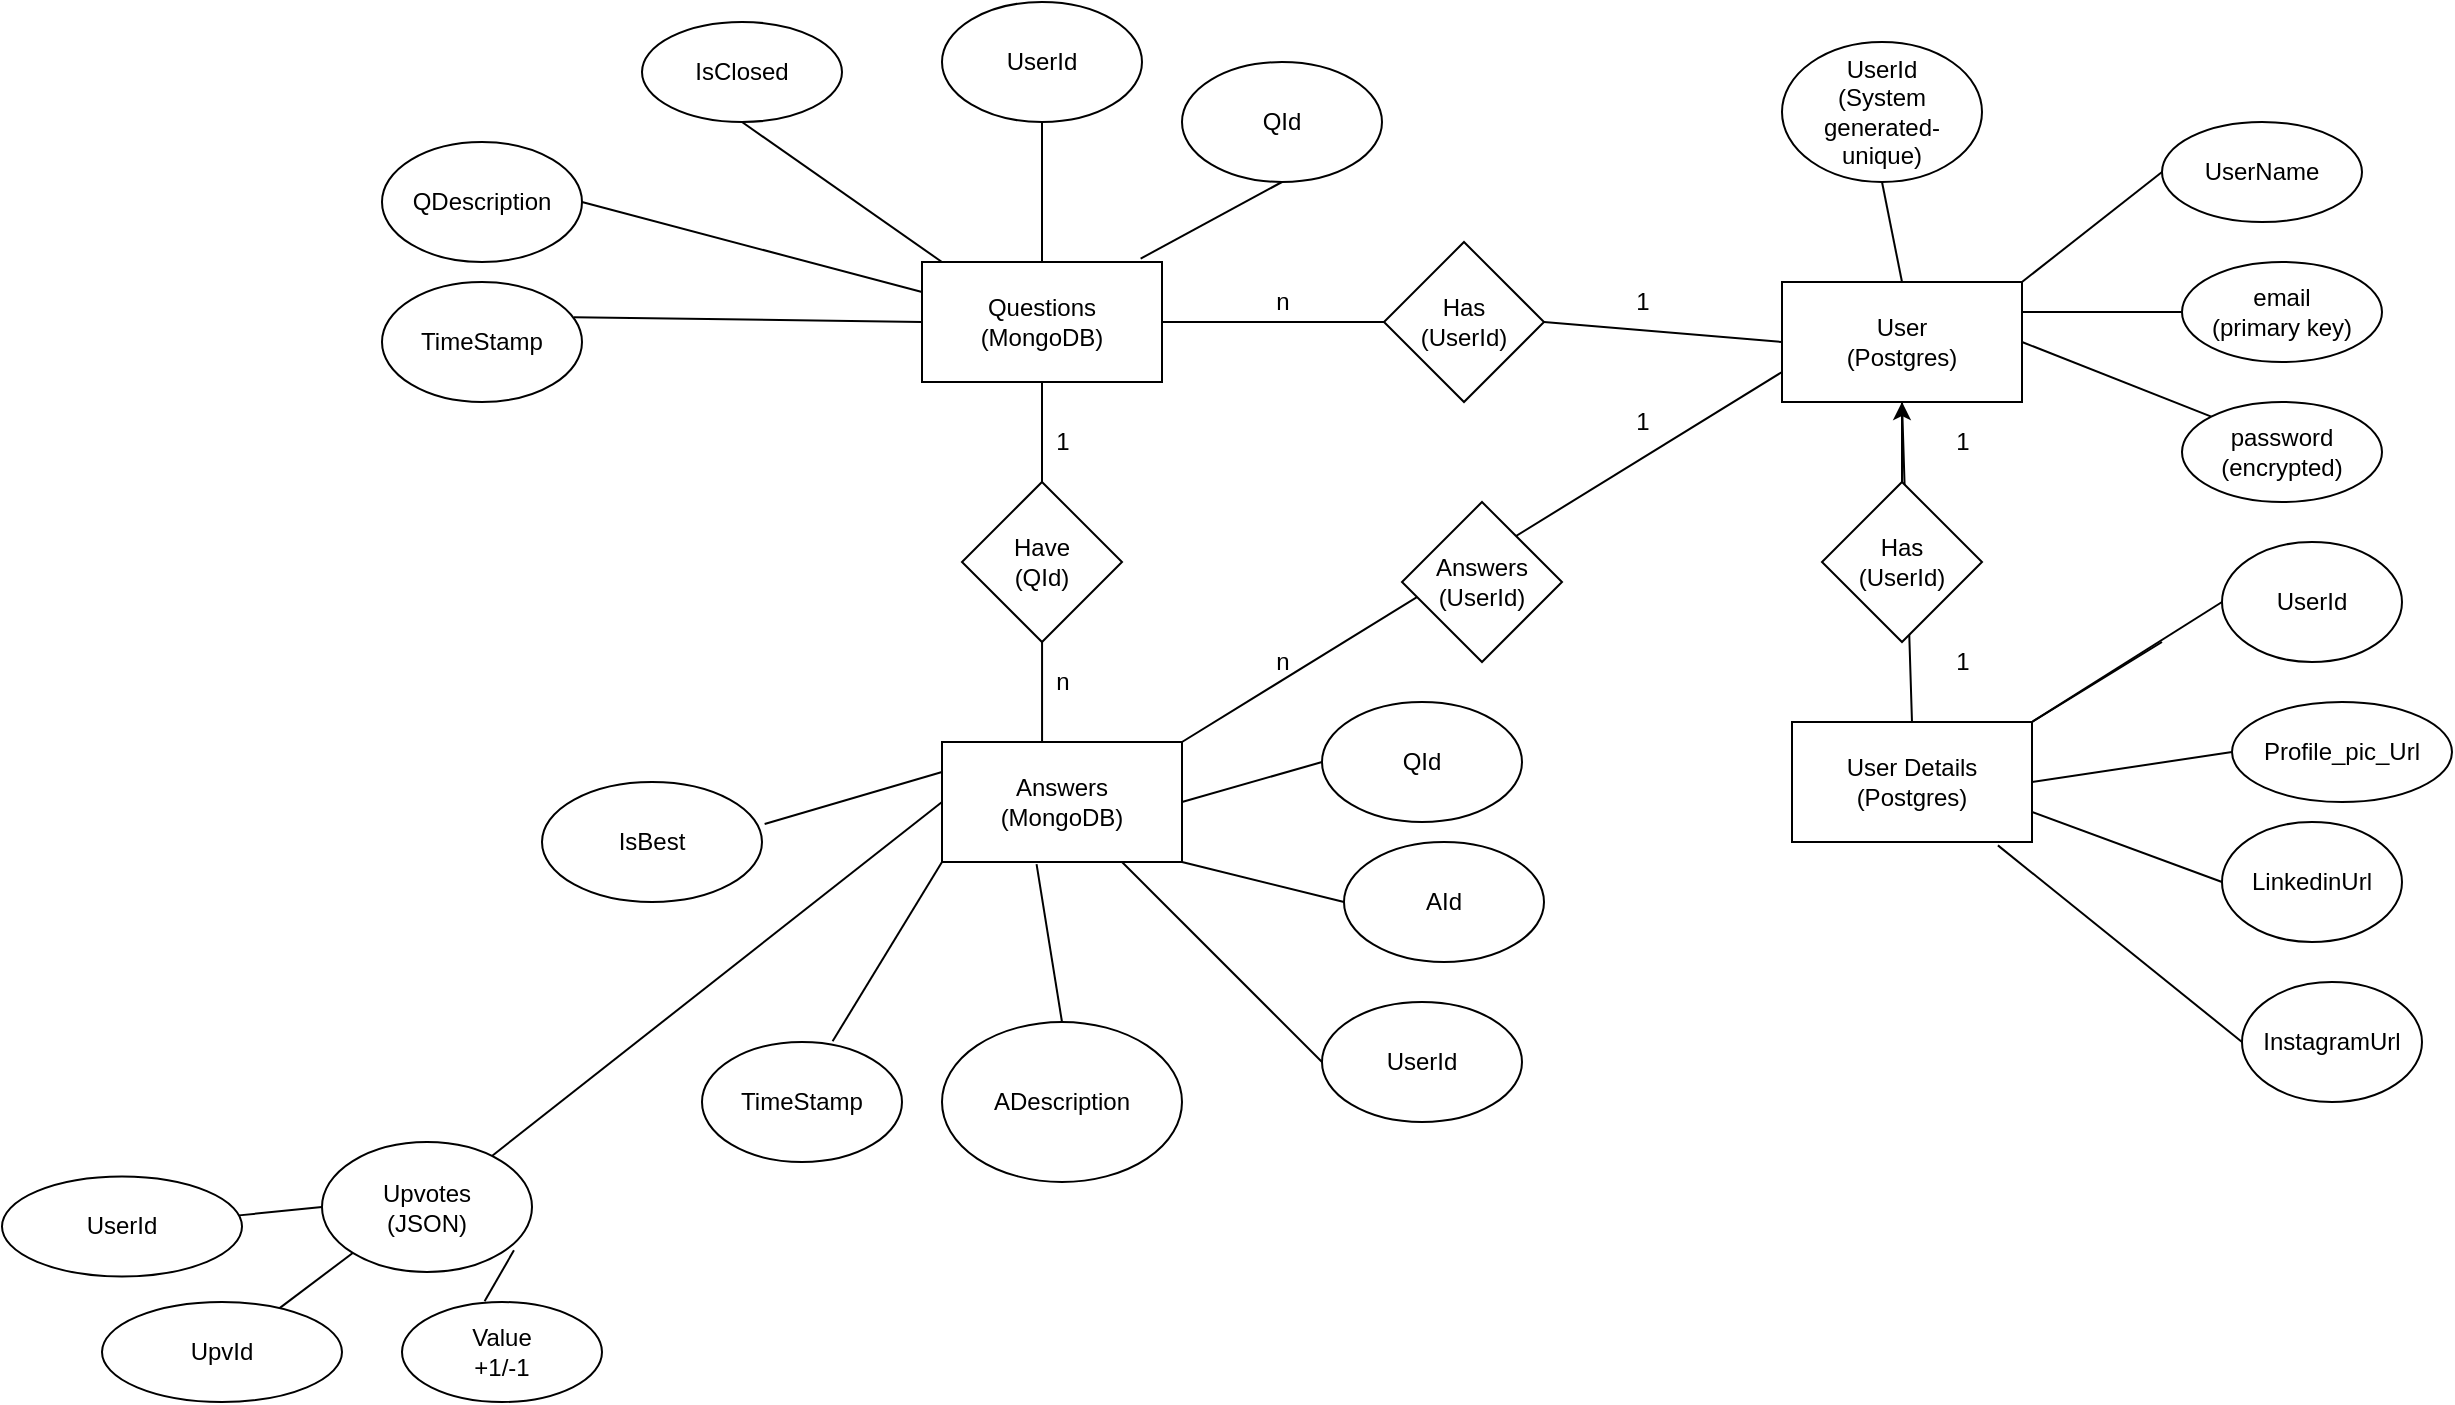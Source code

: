 <mxfile>
    <diagram id="NDBLUtjEZUIWXEOvdSw5" name="Page-1">
        <mxGraphModel dx="1714" dy="1614" grid="1" gridSize="10" guides="1" tooltips="1" connect="1" arrows="1" fold="1" page="1" pageScale="1" pageWidth="850" pageHeight="1100" math="0" shadow="0">
            <root>
                <mxCell id="0"/>
                <mxCell id="1" parent="0"/>
                <mxCell id="2" value="User&lt;br&gt;(Postgres)" style="rounded=0;whiteSpace=wrap;html=1;" vertex="1" parent="1">
                    <mxGeometry x="300" y="100" width="120" height="60" as="geometry"/>
                </mxCell>
                <mxCell id="3" value="UserName" style="ellipse;whiteSpace=wrap;html=1;" vertex="1" parent="1">
                    <mxGeometry x="490" y="20" width="100" height="50" as="geometry"/>
                </mxCell>
                <mxCell id="4" value="" style="endArrow=none;html=1;exitX=1;exitY=0;exitDx=0;exitDy=0;entryX=0;entryY=0.5;entryDx=0;entryDy=0;" edge="1" parent="1" source="2" target="3">
                    <mxGeometry width="50" height="50" relative="1" as="geometry">
                        <mxPoint x="440" y="110" as="sourcePoint"/>
                        <mxPoint x="490" y="60" as="targetPoint"/>
                    </mxGeometry>
                </mxCell>
                <mxCell id="5" value="email&lt;br&gt;(primary key)" style="ellipse;whiteSpace=wrap;html=1;" vertex="1" parent="1">
                    <mxGeometry x="500" y="90" width="100" height="50" as="geometry"/>
                </mxCell>
                <mxCell id="7" value="" style="endArrow=none;html=1;entryX=0;entryY=0.5;entryDx=0;entryDy=0;exitX=1;exitY=0.25;exitDx=0;exitDy=0;" edge="1" parent="1" source="2" target="5">
                    <mxGeometry width="50" height="50" relative="1" as="geometry">
                        <mxPoint x="420" y="170" as="sourcePoint"/>
                        <mxPoint x="470" y="120" as="targetPoint"/>
                    </mxGeometry>
                </mxCell>
                <mxCell id="8" value="password&lt;br&gt;(encrypted)" style="ellipse;whiteSpace=wrap;html=1;" vertex="1" parent="1">
                    <mxGeometry x="500" y="160" width="100" height="50" as="geometry"/>
                </mxCell>
                <mxCell id="9" value="" style="endArrow=none;html=1;entryX=0;entryY=0;entryDx=0;entryDy=0;exitX=1;exitY=0.5;exitDx=0;exitDy=0;" edge="1" parent="1" source="2" target="8">
                    <mxGeometry width="50" height="50" relative="1" as="geometry">
                        <mxPoint x="430" y="125" as="sourcePoint"/>
                        <mxPoint x="510" y="125" as="targetPoint"/>
                    </mxGeometry>
                </mxCell>
                <mxCell id="10" value="UserId&lt;br&gt;(System generated-unique)" style="ellipse;whiteSpace=wrap;html=1;" vertex="1" parent="1">
                    <mxGeometry x="300" y="-20" width="100" height="70" as="geometry"/>
                </mxCell>
                <mxCell id="11" value="" style="endArrow=none;html=1;exitX=0.5;exitY=0;exitDx=0;exitDy=0;entryX=0.5;entryY=1;entryDx=0;entryDy=0;" edge="1" parent="1" source="2" target="10">
                    <mxGeometry width="50" height="50" relative="1" as="geometry">
                        <mxPoint x="430" y="110" as="sourcePoint"/>
                        <mxPoint x="500" y="55" as="targetPoint"/>
                    </mxGeometry>
                </mxCell>
                <mxCell id="12" value="User Details&lt;br&gt;(Postgres)" style="rounded=0;whiteSpace=wrap;html=1;" vertex="1" parent="1">
                    <mxGeometry x="305" y="320" width="120" height="60" as="geometry"/>
                </mxCell>
                <mxCell id="13" value="" style="endArrow=none;html=1;entryX=0.5;entryY=1;entryDx=0;entryDy=0;exitX=0.5;exitY=0;exitDx=0;exitDy=0;" edge="1" parent="1" source="12" target="2">
                    <mxGeometry width="50" height="50" relative="1" as="geometry">
                        <mxPoint x="370" y="270" as="sourcePoint"/>
                        <mxPoint x="400" y="170" as="targetPoint"/>
                    </mxGeometry>
                </mxCell>
                <mxCell id="54" value="" style="edgeStyle=orthogonalEdgeStyle;rounded=0;orthogonalLoop=1;jettySize=auto;html=1;" edge="1" parent="1" source="14" target="2">
                    <mxGeometry relative="1" as="geometry"/>
                </mxCell>
                <mxCell id="14" value="Has&lt;br&gt;(UserId)" style="rhombus;whiteSpace=wrap;html=1;" vertex="1" parent="1">
                    <mxGeometry x="320" y="200" width="80" height="80" as="geometry"/>
                </mxCell>
                <mxCell id="16" value="" style="endArrow=none;html=1;exitX=1;exitY=0;exitDx=0;exitDy=0;entryX=0;entryY=0.5;entryDx=0;entryDy=0;" edge="1" parent="1" source="12">
                    <mxGeometry width="50" height="50" relative="1" as="geometry">
                        <mxPoint x="350" y="230" as="sourcePoint"/>
                        <mxPoint x="490" y="280" as="targetPoint"/>
                    </mxGeometry>
                </mxCell>
                <mxCell id="19" value="UserId" style="ellipse;whiteSpace=wrap;html=1;" vertex="1" parent="1">
                    <mxGeometry x="520" y="230" width="90" height="60" as="geometry"/>
                </mxCell>
                <mxCell id="20" value="" style="endArrow=none;html=1;exitX=1;exitY=0;exitDx=0;exitDy=0;entryX=0;entryY=0.5;entryDx=0;entryDy=0;" edge="1" parent="1" target="19">
                    <mxGeometry width="50" height="50" relative="1" as="geometry">
                        <mxPoint x="425" y="320" as="sourcePoint"/>
                        <mxPoint x="480" y="300" as="targetPoint"/>
                    </mxGeometry>
                </mxCell>
                <mxCell id="21" value="Profile_pic_Url" style="ellipse;whiteSpace=wrap;html=1;" vertex="1" parent="1">
                    <mxGeometry x="525" y="310" width="110" height="50" as="geometry"/>
                </mxCell>
                <mxCell id="22" value="" style="endArrow=none;html=1;exitX=1;exitY=0.5;exitDx=0;exitDy=0;entryX=0;entryY=0.5;entryDx=0;entryDy=0;" edge="1" parent="1" target="21" source="12">
                    <mxGeometry width="50" height="50" relative="1" as="geometry">
                        <mxPoint x="435" y="330" as="sourcePoint"/>
                        <mxPoint x="490" y="310" as="targetPoint"/>
                    </mxGeometry>
                </mxCell>
                <mxCell id="29" value="InstagramUrl" style="ellipse;whiteSpace=wrap;html=1;" vertex="1" parent="1">
                    <mxGeometry x="530" y="450" width="90" height="60" as="geometry"/>
                </mxCell>
                <mxCell id="30" value="" style="endArrow=none;html=1;exitX=0.858;exitY=1.028;exitDx=0;exitDy=0;entryX=0;entryY=0.5;entryDx=0;entryDy=0;exitPerimeter=0;" edge="1" parent="1" target="29" source="12">
                    <mxGeometry width="50" height="50" relative="1" as="geometry">
                        <mxPoint x="475" y="370" as="sourcePoint"/>
                        <mxPoint x="530" y="350" as="targetPoint"/>
                    </mxGeometry>
                </mxCell>
                <mxCell id="31" value="LinkedinUrl" style="ellipse;whiteSpace=wrap;html=1;" vertex="1" parent="1">
                    <mxGeometry x="520" y="370" width="90" height="60" as="geometry"/>
                </mxCell>
                <mxCell id="32" value="" style="endArrow=none;html=1;exitX=1;exitY=0.75;exitDx=0;exitDy=0;entryX=0;entryY=0.5;entryDx=0;entryDy=0;" edge="1" parent="1" target="31" source="12">
                    <mxGeometry width="50" height="50" relative="1" as="geometry">
                        <mxPoint x="455" y="440" as="sourcePoint"/>
                        <mxPoint x="510" y="420" as="targetPoint"/>
                    </mxGeometry>
                </mxCell>
                <mxCell id="35" value="Questions&lt;br&gt;(MongoDB)" style="rounded=0;whiteSpace=wrap;html=1;" vertex="1" parent="1">
                    <mxGeometry x="-130" y="90" width="120" height="60" as="geometry"/>
                </mxCell>
                <mxCell id="36" value="" style="endArrow=none;html=1;exitX=1;exitY=0.5;exitDx=0;exitDy=0;entryX=0;entryY=0.5;entryDx=0;entryDy=0;startArrow=none;" edge="1" parent="1" source="37" target="2">
                    <mxGeometry width="50" height="50" relative="1" as="geometry">
                        <mxPoint x="160" y="310" as="sourcePoint"/>
                        <mxPoint x="210" y="260" as="targetPoint"/>
                    </mxGeometry>
                </mxCell>
                <mxCell id="37" value="Has &lt;br&gt;(UserId)" style="rhombus;whiteSpace=wrap;html=1;" vertex="1" parent="1">
                    <mxGeometry x="101" y="80" width="80" height="80" as="geometry"/>
                </mxCell>
                <mxCell id="38" value="" style="endArrow=none;html=1;exitX=1;exitY=0.5;exitDx=0;exitDy=0;entryX=0;entryY=0.5;entryDx=0;entryDy=0;" edge="1" parent="1" source="35" target="37">
                    <mxGeometry width="50" height="50" relative="1" as="geometry">
                        <mxPoint x="-10" y="120" as="sourcePoint"/>
                        <mxPoint x="300" y="130" as="targetPoint"/>
                    </mxGeometry>
                </mxCell>
                <mxCell id="39" value="UserId" style="ellipse;whiteSpace=wrap;html=1;" vertex="1" parent="1">
                    <mxGeometry x="-120" y="-40" width="100" height="60" as="geometry"/>
                </mxCell>
                <mxCell id="40" value="" style="endArrow=none;html=1;entryX=0.5;entryY=1;entryDx=0;entryDy=0;exitX=0.5;exitY=0;exitDx=0;exitDy=0;" edge="1" parent="1" source="35" target="39">
                    <mxGeometry width="50" height="50" relative="1" as="geometry">
                        <mxPoint x="160" y="150" as="sourcePoint"/>
                        <mxPoint x="210" y="100" as="targetPoint"/>
                    </mxGeometry>
                </mxCell>
                <mxCell id="41" value="QId" style="ellipse;whiteSpace=wrap;html=1;" vertex="1" parent="1">
                    <mxGeometry y="-10" width="100" height="60" as="geometry"/>
                </mxCell>
                <mxCell id="42" value="" style="endArrow=none;html=1;entryX=0.5;entryY=1;entryDx=0;entryDy=0;exitX=0.911;exitY=-0.028;exitDx=0;exitDy=0;exitPerimeter=0;" edge="1" parent="1" target="41" source="35">
                    <mxGeometry width="50" height="50" relative="1" as="geometry">
                        <mxPoint x="50" y="120" as="sourcePoint"/>
                        <mxPoint x="330" y="130" as="targetPoint"/>
                    </mxGeometry>
                </mxCell>
                <mxCell id="45" value="QDescription" style="ellipse;whiteSpace=wrap;html=1;" vertex="1" parent="1">
                    <mxGeometry x="-400" y="30" width="100" height="60" as="geometry"/>
                </mxCell>
                <mxCell id="46" value="" style="endArrow=none;html=1;entryX=1;entryY=0.5;entryDx=0;entryDy=0;exitX=0;exitY=0.25;exitDx=0;exitDy=0;" edge="1" parent="1" target="45" source="35">
                    <mxGeometry width="50" height="50" relative="1" as="geometry">
                        <mxPoint x="-350" y="160" as="sourcePoint"/>
                        <mxPoint x="-70" y="170" as="targetPoint"/>
                    </mxGeometry>
                </mxCell>
                <mxCell id="47" value="TimeStamp" style="ellipse;whiteSpace=wrap;html=1;" vertex="1" parent="1">
                    <mxGeometry x="-400" y="100" width="100" height="60" as="geometry"/>
                </mxCell>
                <mxCell id="48" value="" style="endArrow=none;html=1;exitX=0.96;exitY=0.294;exitDx=0;exitDy=0;exitPerimeter=0;entryX=0;entryY=0.5;entryDx=0;entryDy=0;" edge="1" parent="1" source="47" target="35">
                    <mxGeometry width="50" height="50" relative="1" as="geometry">
                        <mxPoint x="-130" y="90" as="sourcePoint"/>
                        <mxPoint x="-80" y="40" as="targetPoint"/>
                    </mxGeometry>
                </mxCell>
                <mxCell id="49" value="" style="endArrow=none;html=1;entryX=0.5;entryY=1;entryDx=0;entryDy=0;exitX=0.417;exitY=0;exitDx=0;exitDy=0;exitPerimeter=0;" edge="1" parent="1" source="50" target="35">
                    <mxGeometry width="50" height="50" relative="1" as="geometry">
                        <mxPoint x="-70" y="320" as="sourcePoint"/>
                        <mxPoint x="-80" y="80" as="targetPoint"/>
                    </mxGeometry>
                </mxCell>
                <mxCell id="50" value="Answers&lt;br&gt;(MongoDB)" style="rounded=0;whiteSpace=wrap;html=1;" vertex="1" parent="1">
                    <mxGeometry x="-120" y="330" width="120" height="60" as="geometry"/>
                </mxCell>
                <mxCell id="51" value="Have&lt;br&gt;(QId)" style="rhombus;whiteSpace=wrap;html=1;" vertex="1" parent="1">
                    <mxGeometry x="-110" y="200" width="80" height="80" as="geometry"/>
                </mxCell>
                <mxCell id="52" value="1" style="text;html=1;align=center;verticalAlign=middle;resizable=0;points=[];autosize=1;strokeColor=none;" vertex="1" parent="1">
                    <mxGeometry x="220" y="100" width="20" height="20" as="geometry"/>
                </mxCell>
                <mxCell id="53" value="n" style="text;html=1;align=center;verticalAlign=middle;resizable=0;points=[];autosize=1;strokeColor=none;" vertex="1" parent="1">
                    <mxGeometry x="40" y="100" width="20" height="20" as="geometry"/>
                </mxCell>
                <mxCell id="55" value="1" style="text;html=1;align=center;verticalAlign=middle;resizable=0;points=[];autosize=1;strokeColor=none;" vertex="1" parent="1">
                    <mxGeometry x="380" y="170" width="20" height="20" as="geometry"/>
                </mxCell>
                <mxCell id="56" value="1" style="text;html=1;align=center;verticalAlign=middle;resizable=0;points=[];autosize=1;strokeColor=none;" vertex="1" parent="1">
                    <mxGeometry x="380" y="280" width="20" height="20" as="geometry"/>
                </mxCell>
                <mxCell id="57" value="1" style="text;html=1;align=center;verticalAlign=middle;resizable=0;points=[];autosize=1;strokeColor=none;" vertex="1" parent="1">
                    <mxGeometry x="-70" y="170" width="20" height="20" as="geometry"/>
                </mxCell>
                <mxCell id="58" value="n" style="text;html=1;align=center;verticalAlign=middle;resizable=0;points=[];autosize=1;strokeColor=none;" vertex="1" parent="1">
                    <mxGeometry x="-70" y="290" width="20" height="20" as="geometry"/>
                </mxCell>
                <mxCell id="59" value="QId" style="ellipse;whiteSpace=wrap;html=1;" vertex="1" parent="1">
                    <mxGeometry x="70" y="310" width="100" height="60" as="geometry"/>
                </mxCell>
                <mxCell id="60" value="" style="endArrow=none;html=1;exitX=1;exitY=0.5;exitDx=0;exitDy=0;entryX=0;entryY=0.5;entryDx=0;entryDy=0;" edge="1" parent="1" source="50" target="59">
                    <mxGeometry width="50" height="50" relative="1" as="geometry">
                        <mxPoint x="70" y="260" as="sourcePoint"/>
                        <mxPoint x="120" y="210" as="targetPoint"/>
                    </mxGeometry>
                </mxCell>
                <mxCell id="61" value="AId" style="ellipse;whiteSpace=wrap;html=1;" vertex="1" parent="1">
                    <mxGeometry x="81" y="380" width="100" height="60" as="geometry"/>
                </mxCell>
                <mxCell id="62" value="" style="endArrow=none;html=1;entryX=0;entryY=0.5;entryDx=0;entryDy=0;exitX=1;exitY=1;exitDx=0;exitDy=0;" edge="1" parent="1" target="61" source="50">
                    <mxGeometry width="50" height="50" relative="1" as="geometry">
                        <mxPoint y="410" as="sourcePoint"/>
                        <mxPoint x="131" y="280" as="targetPoint"/>
                    </mxGeometry>
                </mxCell>
                <mxCell id="63" value="UserId" style="ellipse;whiteSpace=wrap;html=1;" vertex="1" parent="1">
                    <mxGeometry x="70" y="460" width="100" height="60" as="geometry"/>
                </mxCell>
                <mxCell id="64" value="" style="endArrow=none;html=1;exitX=0.75;exitY=1;exitDx=0;exitDy=0;entryX=0;entryY=0.5;entryDx=0;entryDy=0;" edge="1" parent="1" target="63" source="50">
                    <mxGeometry width="50" height="50" relative="1" as="geometry">
                        <mxPoint y="510" as="sourcePoint"/>
                        <mxPoint x="120" y="360" as="targetPoint"/>
                    </mxGeometry>
                </mxCell>
                <mxCell id="65" value="ADescription" style="ellipse;whiteSpace=wrap;html=1;" vertex="1" parent="1">
                    <mxGeometry x="-120" y="470" width="120" height="80" as="geometry"/>
                </mxCell>
                <mxCell id="66" value="" style="endArrow=none;html=1;entryX=0.394;entryY=1.017;entryDx=0;entryDy=0;entryPerimeter=0;" edge="1" parent="1" target="50">
                    <mxGeometry width="50" height="50" relative="1" as="geometry">
                        <mxPoint x="-60" y="470" as="sourcePoint"/>
                        <mxPoint x="120" y="390" as="targetPoint"/>
                    </mxGeometry>
                </mxCell>
                <mxCell id="67" value="TimeStamp" style="ellipse;whiteSpace=wrap;html=1;" vertex="1" parent="1">
                    <mxGeometry x="-240" y="480" width="100" height="60" as="geometry"/>
                </mxCell>
                <mxCell id="68" value="" style="endArrow=none;html=1;exitX=0;exitY=1;exitDx=0;exitDy=0;entryX=0.653;entryY=-0.006;entryDx=0;entryDy=0;entryPerimeter=0;" edge="1" parent="1" target="67" source="50">
                    <mxGeometry width="50" height="50" relative="1" as="geometry">
                        <mxPoint x="-310" y="530" as="sourcePoint"/>
                        <mxPoint x="-190" y="380" as="targetPoint"/>
                    </mxGeometry>
                </mxCell>
                <mxCell id="71" value="IsBest" style="ellipse;whiteSpace=wrap;html=1;" vertex="1" parent="1">
                    <mxGeometry x="-320" y="350" width="110" height="60" as="geometry"/>
                </mxCell>
                <mxCell id="72" value="" style="endArrow=none;html=1;entryX=0;entryY=0.25;entryDx=0;entryDy=0;exitX=1.012;exitY=0.35;exitDx=0;exitDy=0;exitPerimeter=0;" edge="1" parent="1" source="71" target="50">
                    <mxGeometry width="50" height="50" relative="1" as="geometry">
                        <mxPoint x="-170" y="490" as="sourcePoint"/>
                        <mxPoint x="-130" y="350" as="targetPoint"/>
                    </mxGeometry>
                </mxCell>
                <mxCell id="79" value="IsClosed" style="ellipse;whiteSpace=wrap;html=1;" vertex="1" parent="1">
                    <mxGeometry x="-270" y="-30" width="100" height="50" as="geometry"/>
                </mxCell>
                <mxCell id="80" value="" style="endArrow=none;html=1;entryX=0.5;entryY=1;entryDx=0;entryDy=0;exitX=0.083;exitY=0;exitDx=0;exitDy=0;exitPerimeter=0;" edge="1" parent="1" source="35" target="79">
                    <mxGeometry width="50" height="50" relative="1" as="geometry">
                        <mxPoint x="-240" y="130" as="sourcePoint"/>
                        <mxPoint x="-190" y="80" as="targetPoint"/>
                    </mxGeometry>
                </mxCell>
                <mxCell id="81" value="" style="endArrow=none;html=1;exitX=1;exitY=0;exitDx=0;exitDy=0;entryX=0;entryY=0.75;entryDx=0;entryDy=0;" edge="1" parent="1" source="50" target="2">
                    <mxGeometry width="50" height="50" relative="1" as="geometry">
                        <mxPoint x="130" y="280" as="sourcePoint"/>
                        <mxPoint x="180" y="230" as="targetPoint"/>
                    </mxGeometry>
                </mxCell>
                <mxCell id="82" value="Answers&lt;br&gt;(UserId)" style="rhombus;whiteSpace=wrap;html=1;" vertex="1" parent="1">
                    <mxGeometry x="110" y="210" width="80" height="80" as="geometry"/>
                </mxCell>
                <mxCell id="83" value="1" style="text;html=1;align=center;verticalAlign=middle;resizable=0;points=[];autosize=1;strokeColor=none;" vertex="1" parent="1">
                    <mxGeometry x="220" y="160" width="20" height="20" as="geometry"/>
                </mxCell>
                <mxCell id="84" value="n" style="text;html=1;align=center;verticalAlign=middle;resizable=0;points=[];autosize=1;strokeColor=none;" vertex="1" parent="1">
                    <mxGeometry x="40" y="280" width="20" height="20" as="geometry"/>
                </mxCell>
                <mxCell id="85" value="Upvotes&lt;br&gt;(JSON)" style="ellipse;whiteSpace=wrap;html=1;" vertex="1" parent="1">
                    <mxGeometry x="-430" y="530" width="105" height="65" as="geometry"/>
                </mxCell>
                <mxCell id="86" value="" style="endArrow=none;html=1;exitX=0;exitY=1;exitDx=0;exitDy=0;" edge="1" parent="1" source="85" target="87">
                    <mxGeometry width="50" height="50" relative="1" as="geometry">
                        <mxPoint x="-190" y="650" as="sourcePoint"/>
                        <mxPoint x="-140" y="600" as="targetPoint"/>
                    </mxGeometry>
                </mxCell>
                <mxCell id="87" value="UpvId" style="ellipse;whiteSpace=wrap;html=1;" vertex="1" parent="1">
                    <mxGeometry x="-540" y="610" width="120" height="50" as="geometry"/>
                </mxCell>
                <mxCell id="88" value="" style="endArrow=none;html=1;exitX=0;exitY=0.5;exitDx=0;exitDy=0;" edge="1" parent="1" source="85" target="89">
                    <mxGeometry width="50" height="50" relative="1" as="geometry">
                        <mxPoint x="-464.445" y="510.002" as="sourcePoint"/>
                        <mxPoint x="-190" y="537.24" as="targetPoint"/>
                    </mxGeometry>
                </mxCell>
                <mxCell id="89" value="UserId" style="ellipse;whiteSpace=wrap;html=1;" vertex="1" parent="1">
                    <mxGeometry x="-590" y="547.24" width="120" height="50" as="geometry"/>
                </mxCell>
                <mxCell id="90" value="Value&lt;br&gt;+1/-1" style="ellipse;whiteSpace=wrap;html=1;" vertex="1" parent="1">
                    <mxGeometry x="-390" y="610" width="100" height="50" as="geometry"/>
                </mxCell>
                <mxCell id="91" value="" style="endArrow=none;html=1;entryX=0.914;entryY=0.833;entryDx=0;entryDy=0;entryPerimeter=0;exitX=0.413;exitY=-0.007;exitDx=0;exitDy=0;exitPerimeter=0;" edge="1" parent="1" source="90" target="85">
                    <mxGeometry width="50" height="50" relative="1" as="geometry">
                        <mxPoint x="-260" y="670" as="sourcePoint"/>
                        <mxPoint x="-210" y="620" as="targetPoint"/>
                    </mxGeometry>
                </mxCell>
                <mxCell id="92" value="" style="endArrow=none;html=1;entryX=0;entryY=0.5;entryDx=0;entryDy=0;" edge="1" parent="1" source="85" target="50">
                    <mxGeometry width="50" height="50" relative="1" as="geometry">
                        <mxPoint x="-340" y="580" as="sourcePoint"/>
                        <mxPoint x="-290" y="530" as="targetPoint"/>
                    </mxGeometry>
                </mxCell>
            </root>
        </mxGraphModel>
    </diagram>
</mxfile>
